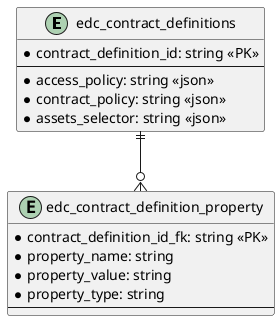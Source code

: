 @startuml
entity edc_contract_definitions {
  * contract_definition_id: string <<PK>>
  --
  * access_policy: string <<json>>
  * contract_policy: string <<json>>
  * assets_selector: string <<json>>
}

entity edc_contract_definition_property {
  * contract_definition_id_fk: string <<PK>>
  * property_name: string
  * property_value: string
  * property_type: string
  --
}

edc_contract_definitions ||--o{ edc_contract_definition_property
@enduml
